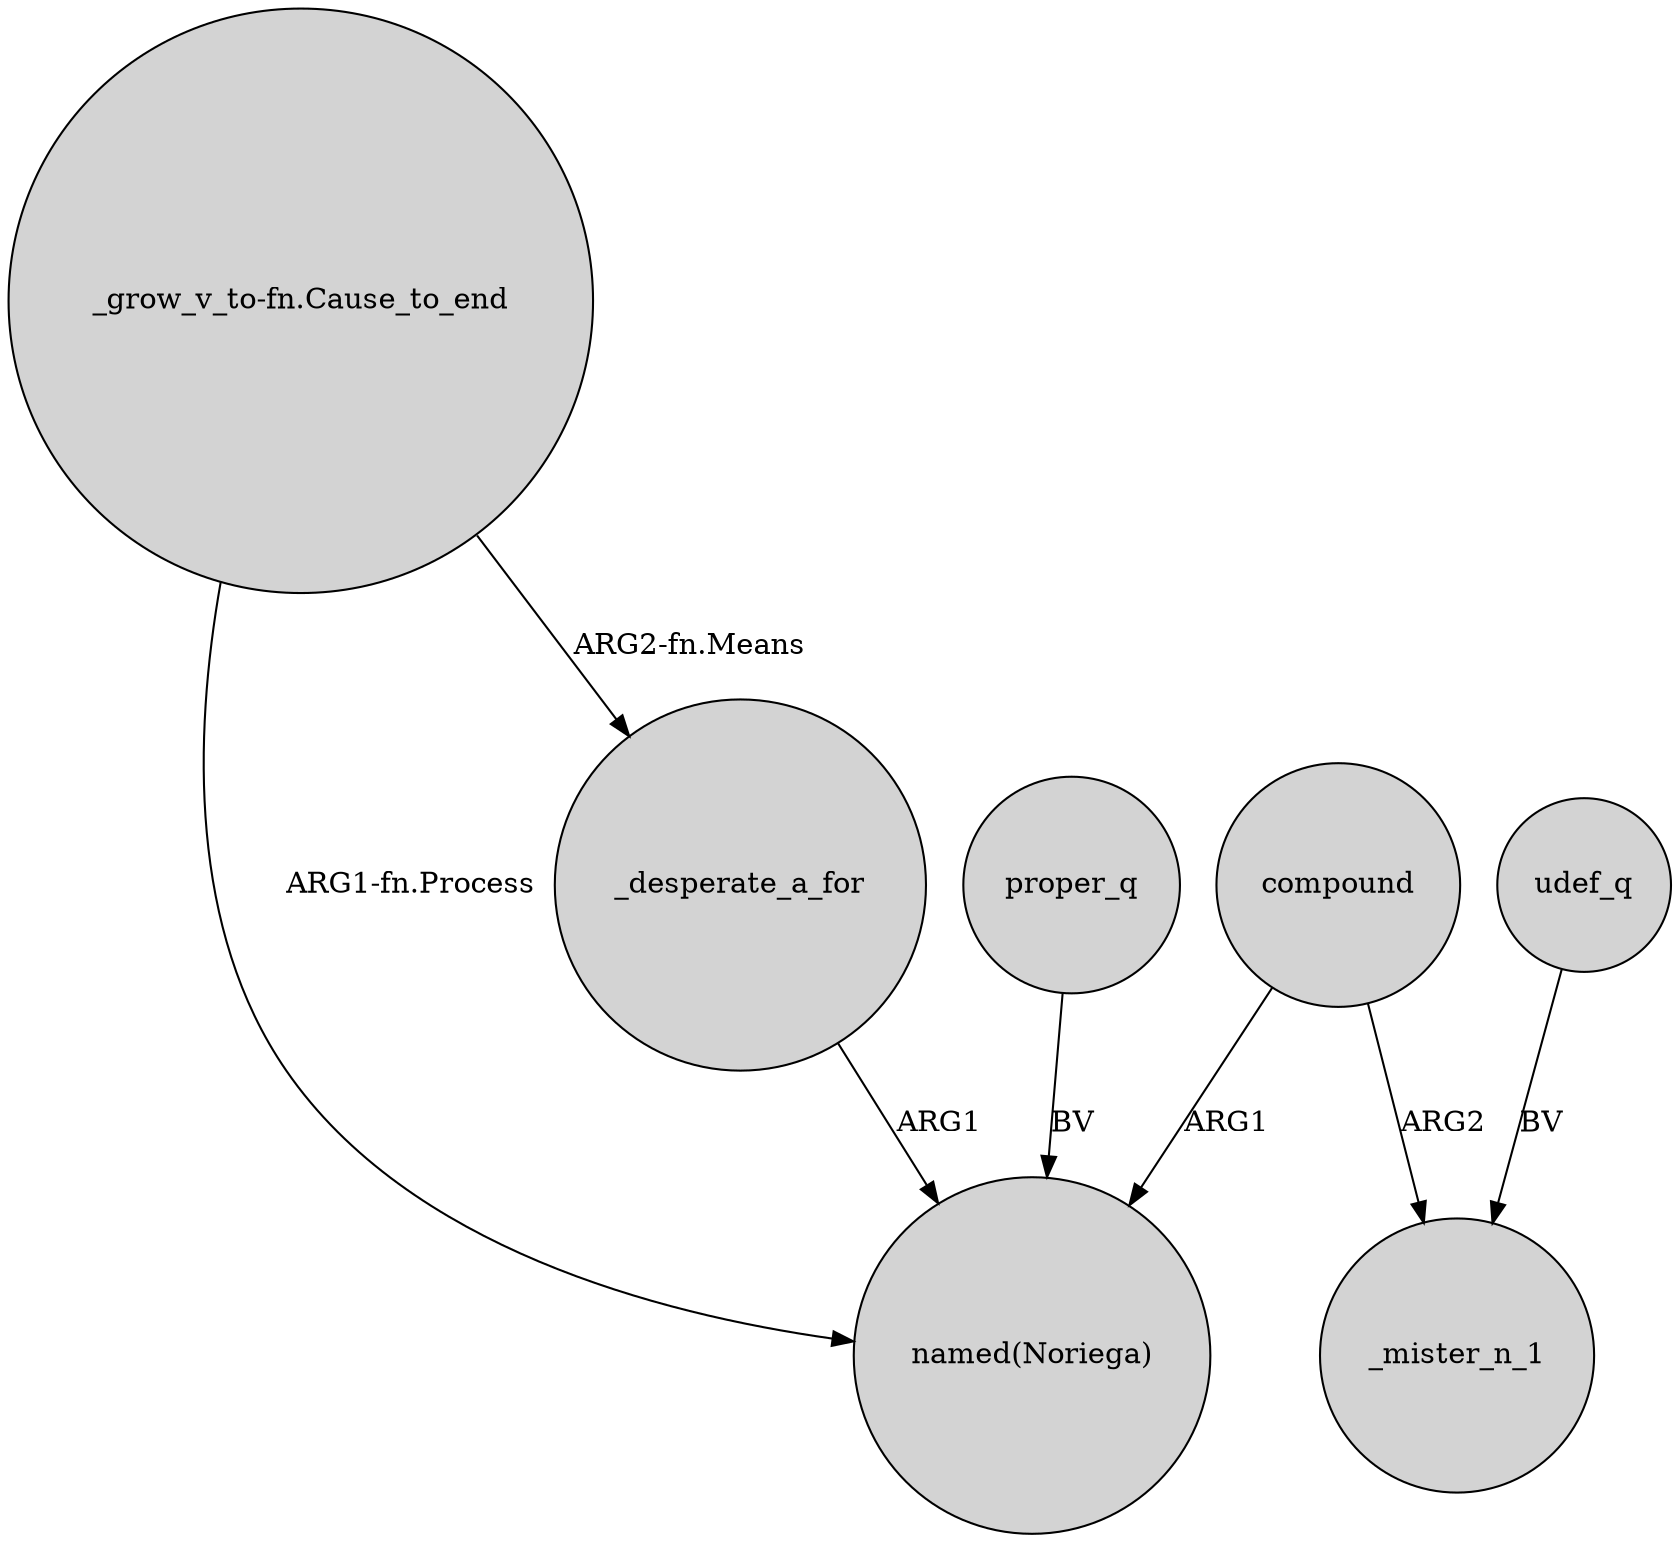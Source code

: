 digraph {
	node [shape=circle style=filled]
	compound -> "named(Noriega)" [label=ARG1]
	_desperate_a_for -> "named(Noriega)" [label=ARG1]
	compound -> _mister_n_1 [label=ARG2]
	udef_q -> _mister_n_1 [label=BV]
	proper_q -> "named(Noriega)" [label=BV]
	"_grow_v_to-fn.Cause_to_end" -> "named(Noriega)" [label="ARG1-fn.Process"]
	"_grow_v_to-fn.Cause_to_end" -> _desperate_a_for [label="ARG2-fn.Means"]
}
